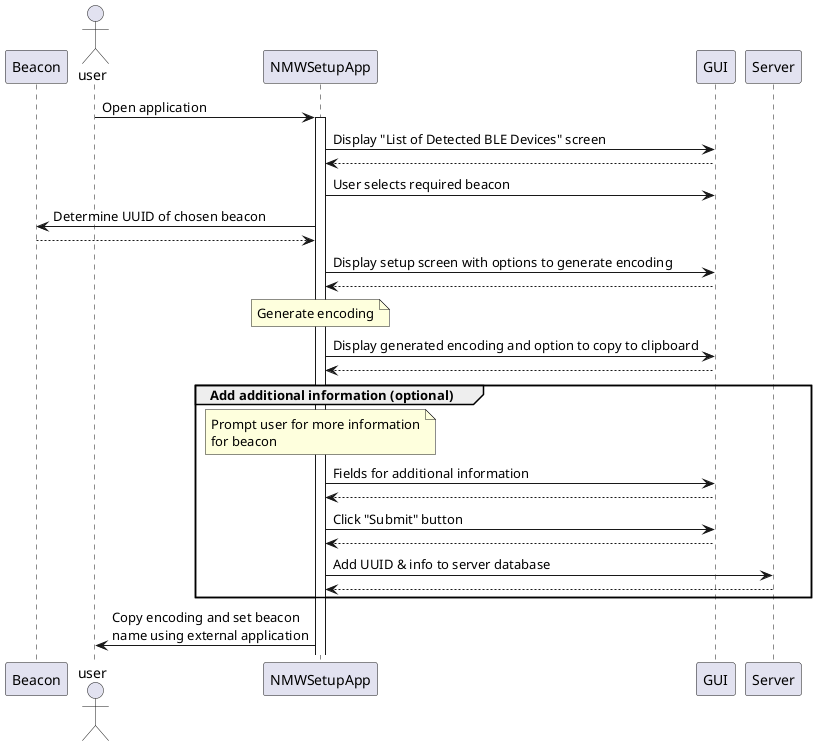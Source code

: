 @startuml NMWSetup
participant Beacon
actor user
participant NMWSetupApp
participant GUI

user->NMWSetupApp : Open application
activate NMWSetupApp

NMWSetupApp -> GUI : Display "List of Detected BLE Devices" screen
NMWSetupApp <-- GUI

NMWSetupApp -> GUI : User selects required beacon

NMWSetupApp -> Beacon : Determine UUID of chosen beacon
NMWSetupApp <-- Beacon

NMWSetupApp -> GUI : Display setup screen with options to generate encoding
NMWSetupApp <-- GUI


note over NMWSetupApp
    Generate encoding
end note

NMWSetupApp -> GUI : Display generated encoding and option to copy to clipboard
NMWSetupApp <-- GUI

group Add additional information (optional)
note over NMWSetupApp
    Prompt user for more information
    for beacon
end note

NMWSetupApp -> GUI : Fields for additional information
NMWSetupApp <-- GUI

NMWSetupApp -> GUI : Click "Submit" button
NMWSetupApp <-- GUI


NMWSetupApp -> Server : Add UUID & info to server database
NMWSetupApp <-- Server
end

NMWSetupApp -> user : Copy encoding and set beacon \nname using external application





@enduml
